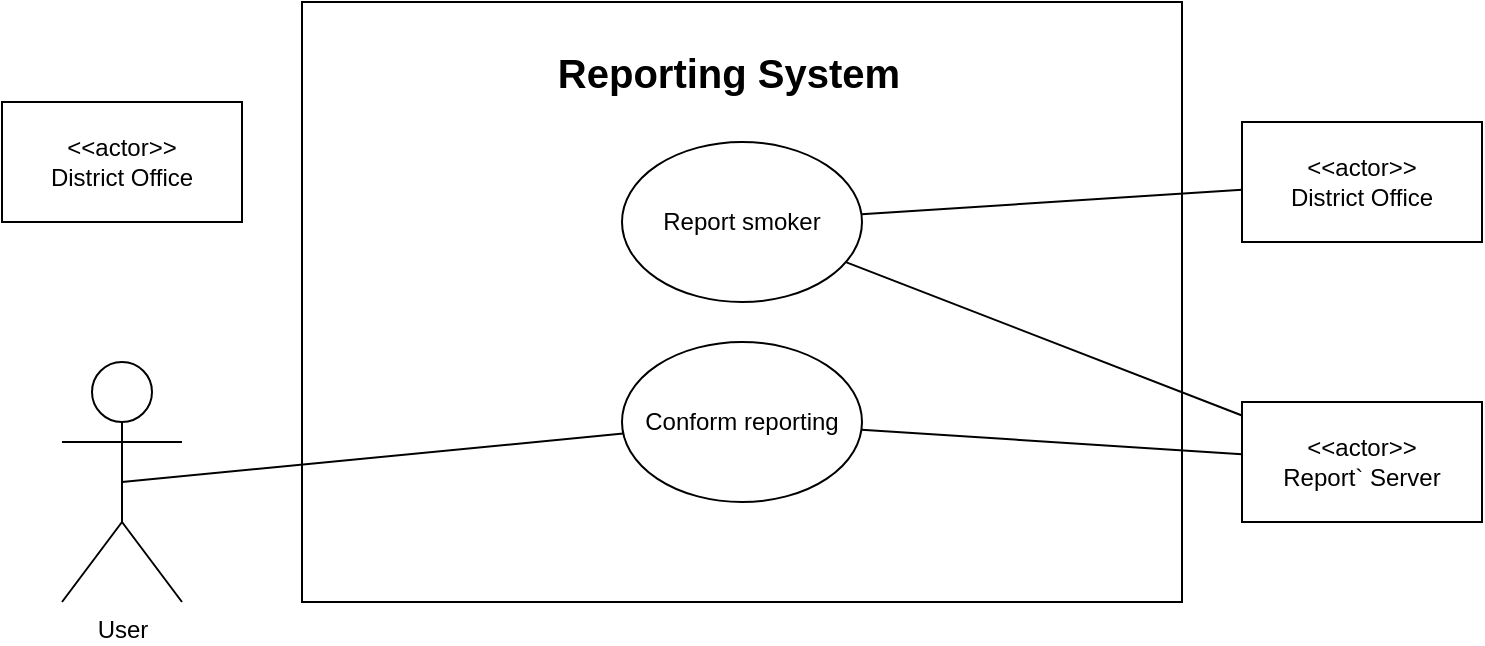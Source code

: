 <mxfile version="10.7.3" type="github"><diagram id="ehRzutV-2FR0XbVqjN3R" name="Page-1"><mxGraphModel dx="994" dy="418" grid="1" gridSize="10" guides="1" tooltips="1" connect="1" arrows="1" fold="1" page="1" pageScale="1" pageWidth="827" pageHeight="1169" math="0" shadow="0"><root><mxCell id="0"/><mxCell id="1" parent="0"/><mxCell id="uoamtDWj_TaJbrKhUdQR-1" value="" style="rounded=0;whiteSpace=wrap;html=1;" parent="1" vertex="1"><mxGeometry x="170" y="160" width="440" height="300" as="geometry"/></mxCell><mxCell id="uoamtDWj_TaJbrKhUdQR-2" value="User" style="shape=umlActor;verticalLabelPosition=bottom;labelBackgroundColor=#ffffff;verticalAlign=top;html=1;outlineConnect=0;" parent="1" vertex="1"><mxGeometry x="50" y="340" width="60" height="120" as="geometry"/></mxCell><mxCell id="uoamtDWj_TaJbrKhUdQR-4" value="&lt;b&gt;&lt;font style=&quot;font-size: 20px&quot;&gt;Reporting System&lt;/font&gt;&lt;/b&gt;" style="text;html=1;strokeColor=none;fillColor=none;align=center;verticalAlign=middle;whiteSpace=wrap;rounded=0;" parent="1" vertex="1"><mxGeometry x="177" y="160" width="413" height="70" as="geometry"/></mxCell><mxCell id="uoamtDWj_TaJbrKhUdQR-6" value="&lt;div&gt;&amp;lt;&amp;lt;actor&amp;gt;&amp;gt;&lt;/div&gt;&lt;div&gt;Report` Server&lt;br&gt;&lt;/div&gt;" style="rounded=0;whiteSpace=wrap;html=1;" parent="1" vertex="1"><mxGeometry x="640" y="360" width="120" height="60" as="geometry"/></mxCell><mxCell id="uoamtDWj_TaJbrKhUdQR-7" value="Report smoker" style="ellipse;whiteSpace=wrap;html=1;" parent="1" vertex="1"><mxGeometry x="330" y="230" width="120" height="80" as="geometry"/></mxCell><mxCell id="uoamtDWj_TaJbrKhUdQR-10" value="" style="endArrow=none;html=1;" parent="1" source="uoamtDWj_TaJbrKhUdQR-7" target="uoamtDWj_TaJbrKhUdQR-6" edge="1"><mxGeometry width="50" height="50" relative="1" as="geometry"><mxPoint x="532" y="417" as="sourcePoint"/><mxPoint x="583" y="455" as="targetPoint"/></mxGeometry></mxCell><mxCell id="uoamtDWj_TaJbrKhUdQR-23" value="" style="endArrow=none;html=1;" parent="1" source="6e4AQdMBdQLEdKqVoqVi-1" target="uoamtDWj_TaJbrKhUdQR-7" edge="1"><mxGeometry width="50" height="50" relative="1" as="geometry"><mxPoint x="240" y="225" as="sourcePoint"/><mxPoint x="360" y="300" as="targetPoint"/></mxGeometry></mxCell><mxCell id="uoamtDWj_TaJbrKhUdQR-28" value="Conform reporting" style="ellipse;whiteSpace=wrap;html=1;" parent="1" vertex="1"><mxGeometry x="330" y="330" width="120" height="80" as="geometry"/></mxCell><mxCell id="uoamtDWj_TaJbrKhUdQR-29" value="" style="endArrow=none;html=1;" parent="1" source="uoamtDWj_TaJbrKhUdQR-28" target="uoamtDWj_TaJbrKhUdQR-6" edge="1"><mxGeometry width="50" height="50" relative="1" as="geometry"><mxPoint x="444.603" y="469.04" as="sourcePoint"/><mxPoint x="650" y="384.645" as="targetPoint"/></mxGeometry></mxCell><mxCell id="uoamtDWj_TaJbrKhUdQR-30" value="" style="endArrow=none;html=1;entryX=0.5;entryY=0.5;entryDx=0;entryDy=0;entryPerimeter=0;" parent="1" source="uoamtDWj_TaJbrKhUdQR-28" target="uoamtDWj_TaJbrKhUdQR-2" edge="1"><mxGeometry width="50" height="50" relative="1" as="geometry"><mxPoint x="454.603" y="479.04" as="sourcePoint"/><mxPoint x="660" y="394.645" as="targetPoint"/></mxGeometry></mxCell><mxCell id="6e4AQdMBdQLEdKqVoqVi-1" value="&lt;div&gt;&amp;lt;&amp;lt;actor&amp;gt;&amp;gt;&lt;/div&gt;&lt;div&gt;District Office&lt;/div&gt;" style="rounded=0;whiteSpace=wrap;html=1;" parent="1" vertex="1"><mxGeometry x="640" y="220" width="120" height="60" as="geometry"/></mxCell><mxCell id="jNrLt93XfaOtDKGrKjRB-1" value="&lt;div&gt;&amp;lt;&amp;lt;actor&amp;gt;&amp;gt;&lt;/div&gt;&lt;div&gt;District Office&lt;/div&gt;" style="rounded=0;whiteSpace=wrap;html=1;" vertex="1" parent="1"><mxGeometry x="20" y="210" width="120" height="60" as="geometry"/></mxCell></root></mxGraphModel></diagram></mxfile>